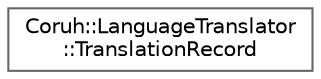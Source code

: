 digraph "Graphical Class Hierarchy"
{
 // INTERACTIVE_SVG=YES
 // LATEX_PDF_SIZE
  bgcolor="transparent";
  edge [fontname=Helvetica,fontsize=10,labelfontname=Helvetica,labelfontsize=10];
  node [fontname=Helvetica,fontsize=10,shape=box,height=0.2,width=0.4];
  rankdir="LR";
  Node0 [id="Node000000",label="Coruh::LanguageTranslator\l::TranslationRecord",height=0.2,width=0.4,color="grey40", fillcolor="white", style="filled",URL="$struct_coruh_1_1_language_translator_1_1_translation_record.html",tooltip="Çeviri geçmişi kaydı"];
}
